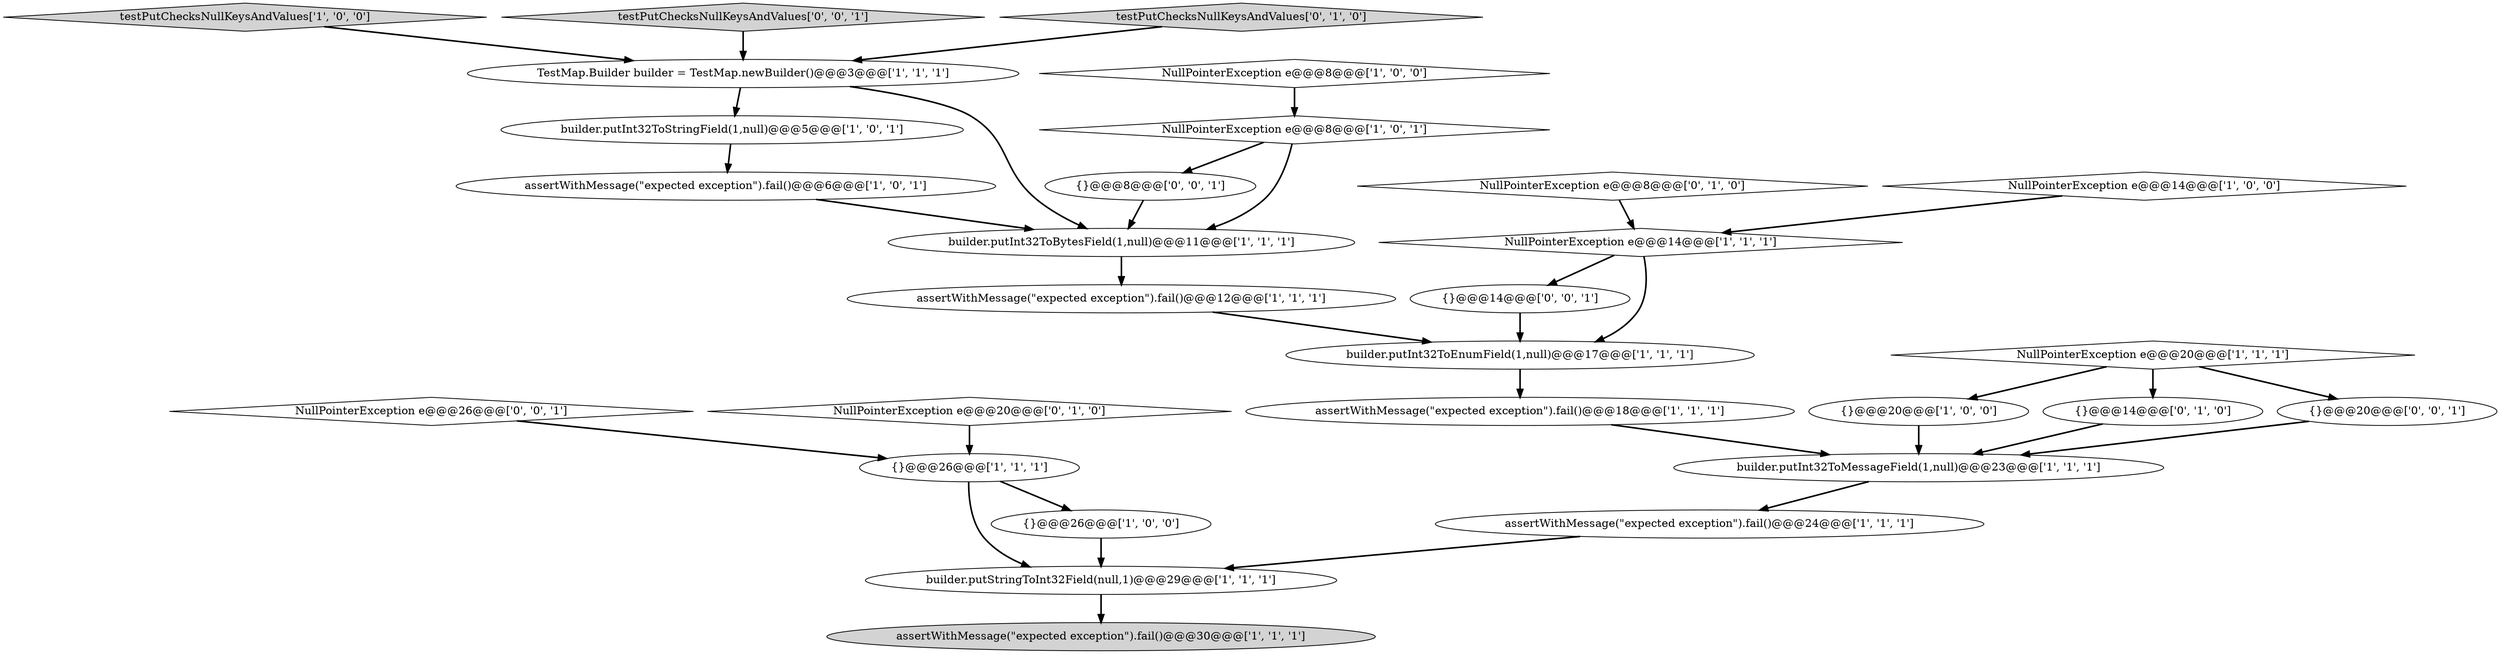 digraph {
3 [style = filled, label = "{}@@@20@@@['1', '0', '0']", fillcolor = white, shape = ellipse image = "AAA0AAABBB1BBB"];
12 [style = filled, label = "assertWithMessage(\"expected exception\").fail()@@@6@@@['1', '0', '1']", fillcolor = white, shape = ellipse image = "AAA0AAABBB1BBB"];
22 [style = filled, label = "NullPointerException e@@@8@@@['0', '1', '0']", fillcolor = white, shape = diamond image = "AAA0AAABBB2BBB"];
4 [style = filled, label = "assertWithMessage(\"expected exception\").fail()@@@12@@@['1', '1', '1']", fillcolor = white, shape = ellipse image = "AAA0AAABBB1BBB"];
15 [style = filled, label = "builder.putStringToInt32Field(null,1)@@@29@@@['1', '1', '1']", fillcolor = white, shape = ellipse image = "AAA0AAABBB1BBB"];
2 [style = filled, label = "builder.putInt32ToStringField(1,null)@@@5@@@['1', '0', '1']", fillcolor = white, shape = ellipse image = "AAA0AAABBB1BBB"];
27 [style = filled, label = "{}@@@8@@@['0', '0', '1']", fillcolor = white, shape = ellipse image = "AAA0AAABBB3BBB"];
19 [style = filled, label = "NullPointerException e@@@8@@@['1', '0', '1']", fillcolor = white, shape = diamond image = "AAA0AAABBB1BBB"];
18 [style = filled, label = "NullPointerException e@@@14@@@['1', '1', '1']", fillcolor = white, shape = diamond image = "AAA0AAABBB1BBB"];
10 [style = filled, label = "NullPointerException e@@@8@@@['1', '0', '0']", fillcolor = white, shape = diamond image = "AAA0AAABBB1BBB"];
1 [style = filled, label = "assertWithMessage(\"expected exception\").fail()@@@18@@@['1', '1', '1']", fillcolor = white, shape = ellipse image = "AAA0AAABBB1BBB"];
9 [style = filled, label = "assertWithMessage(\"expected exception\").fail()@@@30@@@['1', '1', '1']", fillcolor = lightgray, shape = ellipse image = "AAA0AAABBB1BBB"];
21 [style = filled, label = "{}@@@14@@@['0', '1', '0']", fillcolor = white, shape = ellipse image = "AAA0AAABBB2BBB"];
25 [style = filled, label = "NullPointerException e@@@26@@@['0', '0', '1']", fillcolor = white, shape = diamond image = "AAA0AAABBB3BBB"];
14 [style = filled, label = "builder.putInt32ToMessageField(1,null)@@@23@@@['1', '1', '1']", fillcolor = white, shape = ellipse image = "AAA0AAABBB1BBB"];
13 [style = filled, label = "assertWithMessage(\"expected exception\").fail()@@@24@@@['1', '1', '1']", fillcolor = white, shape = ellipse image = "AAA0AAABBB1BBB"];
11 [style = filled, label = "{}@@@26@@@['1', '1', '1']", fillcolor = white, shape = ellipse image = "AAA0AAABBB1BBB"];
24 [style = filled, label = "{}@@@14@@@['0', '0', '1']", fillcolor = white, shape = ellipse image = "AAA0AAABBB3BBB"];
16 [style = filled, label = "NullPointerException e@@@20@@@['1', '1', '1']", fillcolor = white, shape = diamond image = "AAA0AAABBB1BBB"];
8 [style = filled, label = "testPutChecksNullKeysAndValues['1', '0', '0']", fillcolor = lightgray, shape = diamond image = "AAA0AAABBB1BBB"];
26 [style = filled, label = "{}@@@20@@@['0', '0', '1']", fillcolor = white, shape = ellipse image = "AAA0AAABBB3BBB"];
6 [style = filled, label = "builder.putInt32ToBytesField(1,null)@@@11@@@['1', '1', '1']", fillcolor = white, shape = ellipse image = "AAA0AAABBB1BBB"];
28 [style = filled, label = "testPutChecksNullKeysAndValues['0', '0', '1']", fillcolor = lightgray, shape = diamond image = "AAA0AAABBB3BBB"];
17 [style = filled, label = "builder.putInt32ToEnumField(1,null)@@@17@@@['1', '1', '1']", fillcolor = white, shape = ellipse image = "AAA0AAABBB1BBB"];
5 [style = filled, label = "TestMap.Builder builder = TestMap.newBuilder()@@@3@@@['1', '1', '1']", fillcolor = white, shape = ellipse image = "AAA0AAABBB1BBB"];
23 [style = filled, label = "testPutChecksNullKeysAndValues['0', '1', '0']", fillcolor = lightgray, shape = diamond image = "AAA0AAABBB2BBB"];
0 [style = filled, label = "NullPointerException e@@@14@@@['1', '0', '0']", fillcolor = white, shape = diamond image = "AAA0AAABBB1BBB"];
20 [style = filled, label = "NullPointerException e@@@20@@@['0', '1', '0']", fillcolor = white, shape = diamond image = "AAA0AAABBB2BBB"];
7 [style = filled, label = "{}@@@26@@@['1', '0', '0']", fillcolor = white, shape = ellipse image = "AAA0AAABBB1BBB"];
5->2 [style = bold, label=""];
13->15 [style = bold, label=""];
21->14 [style = bold, label=""];
3->14 [style = bold, label=""];
19->6 [style = bold, label=""];
15->9 [style = bold, label=""];
6->4 [style = bold, label=""];
8->5 [style = bold, label=""];
16->26 [style = bold, label=""];
18->24 [style = bold, label=""];
24->17 [style = bold, label=""];
14->13 [style = bold, label=""];
4->17 [style = bold, label=""];
11->15 [style = bold, label=""];
1->14 [style = bold, label=""];
26->14 [style = bold, label=""];
10->19 [style = bold, label=""];
11->7 [style = bold, label=""];
19->27 [style = bold, label=""];
25->11 [style = bold, label=""];
16->21 [style = bold, label=""];
2->12 [style = bold, label=""];
16->3 [style = bold, label=""];
23->5 [style = bold, label=""];
22->18 [style = bold, label=""];
28->5 [style = bold, label=""];
18->17 [style = bold, label=""];
27->6 [style = bold, label=""];
7->15 [style = bold, label=""];
0->18 [style = bold, label=""];
5->6 [style = bold, label=""];
12->6 [style = bold, label=""];
17->1 [style = bold, label=""];
20->11 [style = bold, label=""];
}
